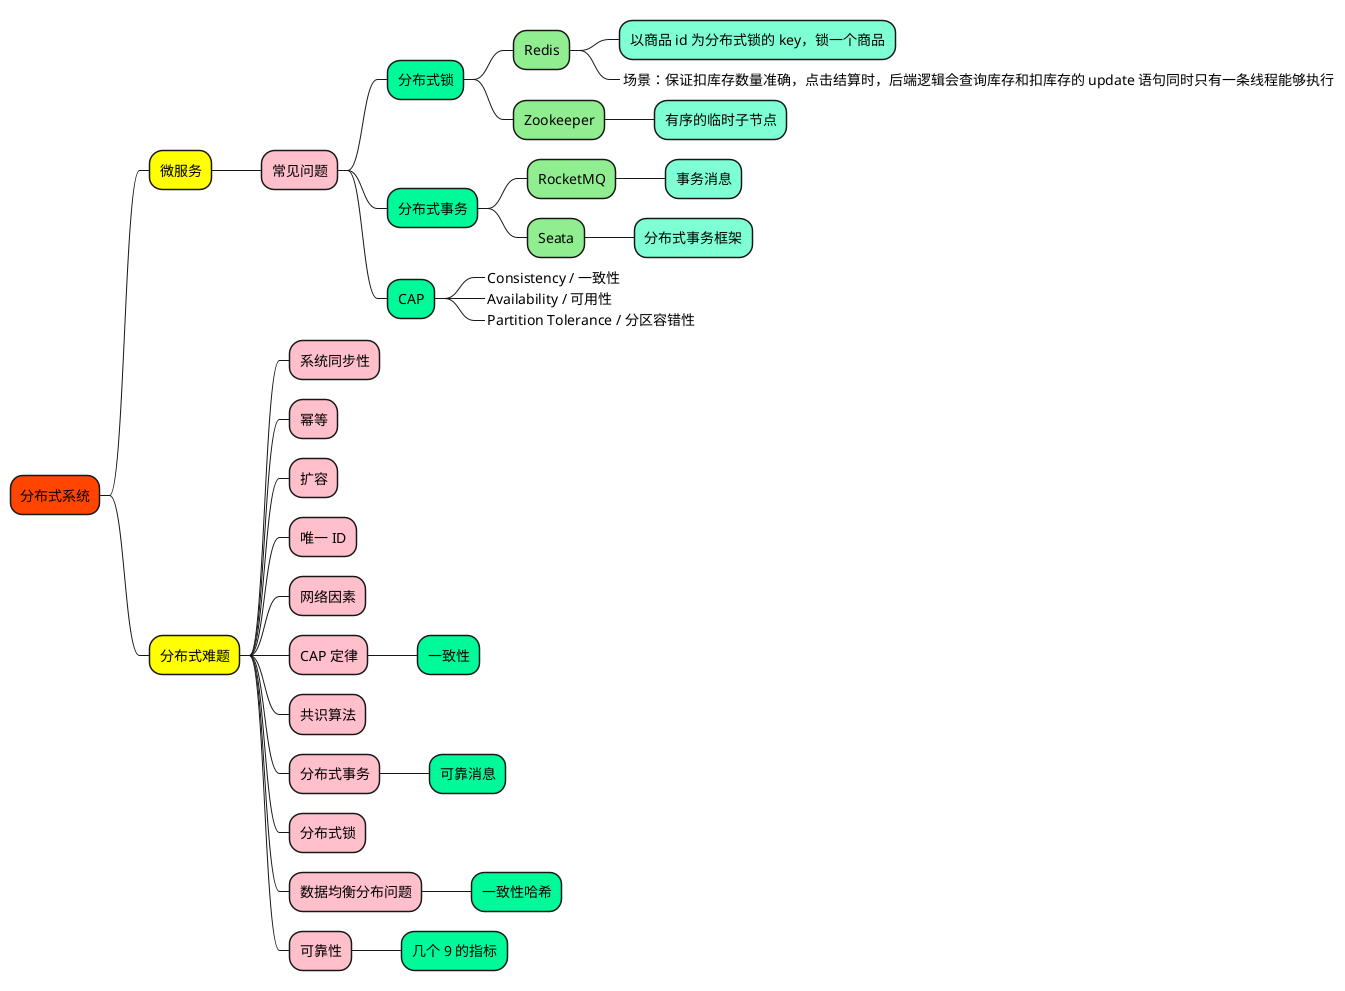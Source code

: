 @startmindmap

+[#OrangeRed] 分布式系统

++[#yellow] 微服务

+++[#Pink] 常见问题

++++[#MediumSpringGreen] 分布式锁

+++++[#LightGreen] Redis
++++++[#Aquamarine] 以商品 id 为分布式锁的 key，锁一个商品
++++++[#Aquamarine]_ 场景：保证扣库存数量准确，点击结算时，后端逻辑会查询库存和扣库存的 update 语句同时只有一条线程能够执行

+++++[#LightGreen] Zookeeper
++++++[#Aquamarine] 有序的临时子节点

++++[#MediumSpringGreen] 分布式事务
+++++[#LightGreen] RocketMQ
++++++[#Aquamarine] 事务消息

+++++[#LightGreen] Seata
++++++[#Aquamarine] 分布式事务框架

++++[#MediumSpringGreen] CAP
+++++[#LightGreen]_ Consistency / 一致性
+++++[#GhostWhite]_ Availability / 可用性
+++++[#LightGreen]_ Partition Tolerance / 分区容错性


++[#yellow] 分布式难题

+++[#Pink] 系统同步性
+++[#Pink] 幂等
+++[#Pink] 扩容
+++[#Pink] 唯一 ID
+++[#Pink] 网络因素
+++[#Pink] CAP 定律
++++[#MediumSpringGreen] 一致性
+++[#Pink] 共识算法
+++[#Pink] 分布式事务
++++[#MediumSpringGreen] 可靠消息
+++[#Pink] 分布式锁
+++[#Pink] 数据均衡分布问题
++++[#MediumSpringGreen] 一致性哈希
+++[#Pink] 可靠性
++++[#MediumSpringGreen] 几个 9 的指标







@endmindmap
